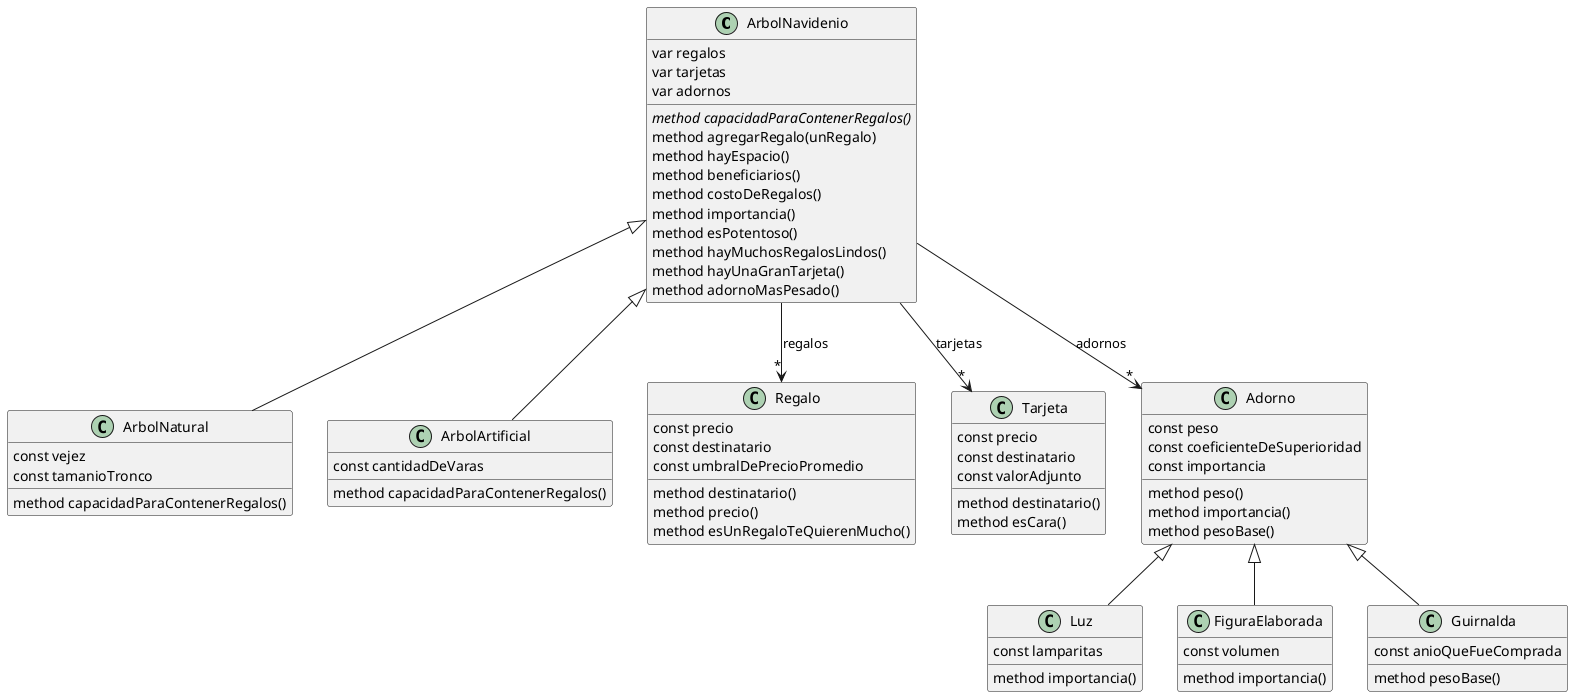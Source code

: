 @startuml 

class ArbolNavidenio{
    var regalos
    var tarjetas
    var adornos

    {abstract} method capacidadParaContenerRegalos()
    method agregarRegalo(unRegalo)
    method hayEspacio()
    method beneficiarios() 
    method costoDeRegalos() 
    method importancia() 
    method esPotentoso() 
    method hayMuchosRegalosLindos() 
    method hayUnaGranTarjeta() 
    method adornoMasPesado() 
}

class ArbolNatural extends ArbolNavidenio{
    const vejez
    const tamanioTronco

    method capacidadParaContenerRegalos() 
}

class ArbolArtificial extends ArbolNavidenio{
    const cantidadDeVaras

    method capacidadParaContenerRegalos()
}

class Regalo{
    const precio
    const destinatario
    const umbralDePrecioPromedio

    method destinatario() 
    method precio() 
    method esUnRegaloTeQuierenMucho() 
}

class Tarjeta{
    const precio 
    const destinatario
    const valorAdjunto

    method destinatario() 
    method esCara()
}

class Adorno{
    const peso
    const coeficienteDeSuperioridad
    const importancia

    method peso() 
    method importancia() 
    method pesoBase() 
}

class Luz extends Adorno{
    const lamparitas

    method importancia() 
}

class FiguraElaborada extends Adorno{
    const volumen

    method importancia()
}

class Guirnalda extends Adorno{
    const anioQueFueComprada

    method pesoBase()
}

ArbolNavidenio--> "*" Regalo : regalos
ArbolNavidenio--> "*" Tarjeta : tarjetas
ArbolNavidenio--> "*" Adorno : adornos